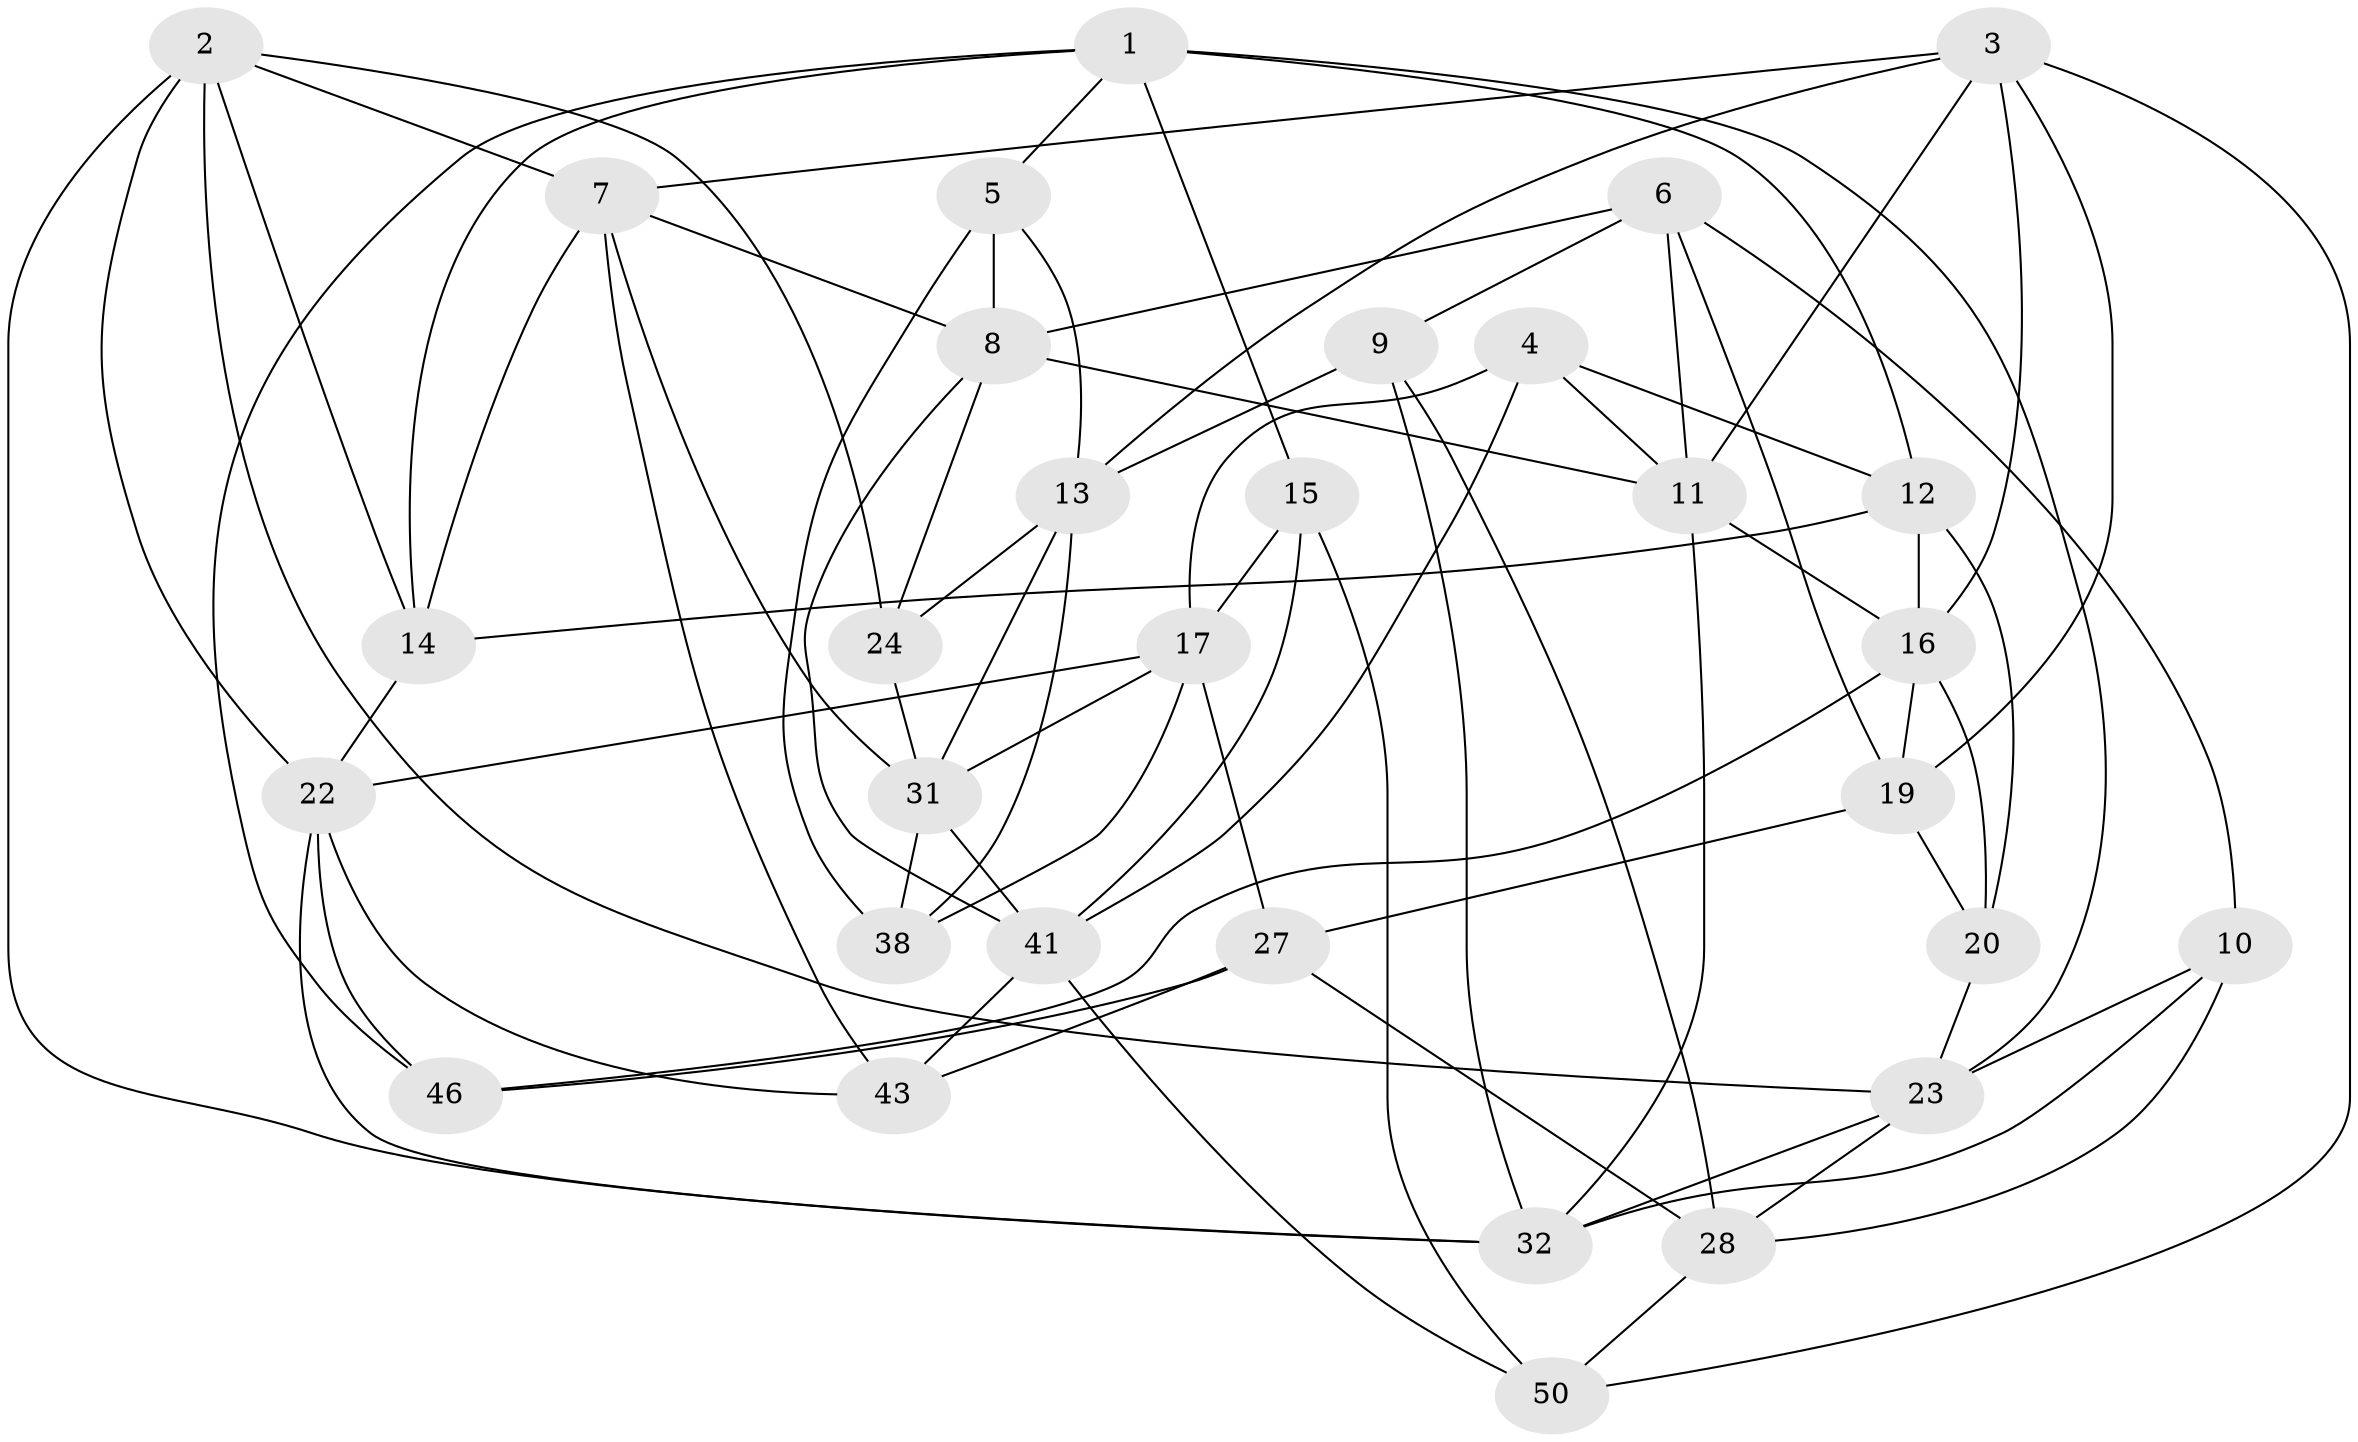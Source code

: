 // original degree distribution, {4: 1.0}
// Generated by graph-tools (version 1.1) at 2025/11/02/27/25 16:11:46]
// undirected, 31 vertices, 79 edges
graph export_dot {
graph [start="1"]
  node [color=gray90,style=filled];
  1 [super="+21"];
  2 [super="+48"];
  3 [super="+39"];
  4;
  5;
  6 [super="+37"];
  7 [super="+44"];
  8 [super="+29"];
  9;
  10;
  11 [super="+40"];
  12 [super="+25"];
  13 [super="+18"];
  14 [super="+45"];
  15;
  16 [super="+35"];
  17 [super="+33"];
  19 [super="+34"];
  20;
  22 [super="+26"];
  23 [super="+47"];
  24;
  27 [super="+49"];
  28 [super="+30"];
  31 [super="+51"];
  32 [super="+36"];
  38;
  41 [super="+42"];
  43;
  46;
  50;
  1 -- 14;
  1 -- 15;
  1 -- 5;
  1 -- 46;
  1 -- 23;
  1 -- 12;
  2 -- 32;
  2 -- 22;
  2 -- 24;
  2 -- 14;
  2 -- 23;
  2 -- 7;
  3 -- 19;
  3 -- 13;
  3 -- 16;
  3 -- 50;
  3 -- 7;
  3 -- 11;
  4 -- 41;
  4 -- 17;
  4 -- 12;
  4 -- 11;
  5 -- 38;
  5 -- 13;
  5 -- 8;
  6 -- 10;
  6 -- 19 [weight=2];
  6 -- 8;
  6 -- 9;
  6 -- 11;
  7 -- 8;
  7 -- 43;
  7 -- 31;
  7 -- 14;
  8 -- 24;
  8 -- 41;
  8 -- 11;
  9 -- 28;
  9 -- 13;
  9 -- 32;
  10 -- 32;
  10 -- 28;
  10 -- 23;
  11 -- 16;
  11 -- 32;
  12 -- 14 [weight=2];
  12 -- 20;
  12 -- 16;
  13 -- 38;
  13 -- 24;
  13 -- 31;
  14 -- 22;
  15 -- 17;
  15 -- 50;
  15 -- 41;
  16 -- 46;
  16 -- 20;
  16 -- 19;
  17 -- 27;
  17 -- 38;
  17 -- 22;
  17 -- 31;
  19 -- 27;
  19 -- 20;
  20 -- 23;
  22 -- 43;
  22 -- 32;
  22 -- 46;
  23 -- 28;
  23 -- 32;
  24 -- 31;
  27 -- 28 [weight=2];
  27 -- 43;
  27 -- 46;
  28 -- 50;
  31 -- 38;
  31 -- 41;
  41 -- 50;
  41 -- 43;
}

